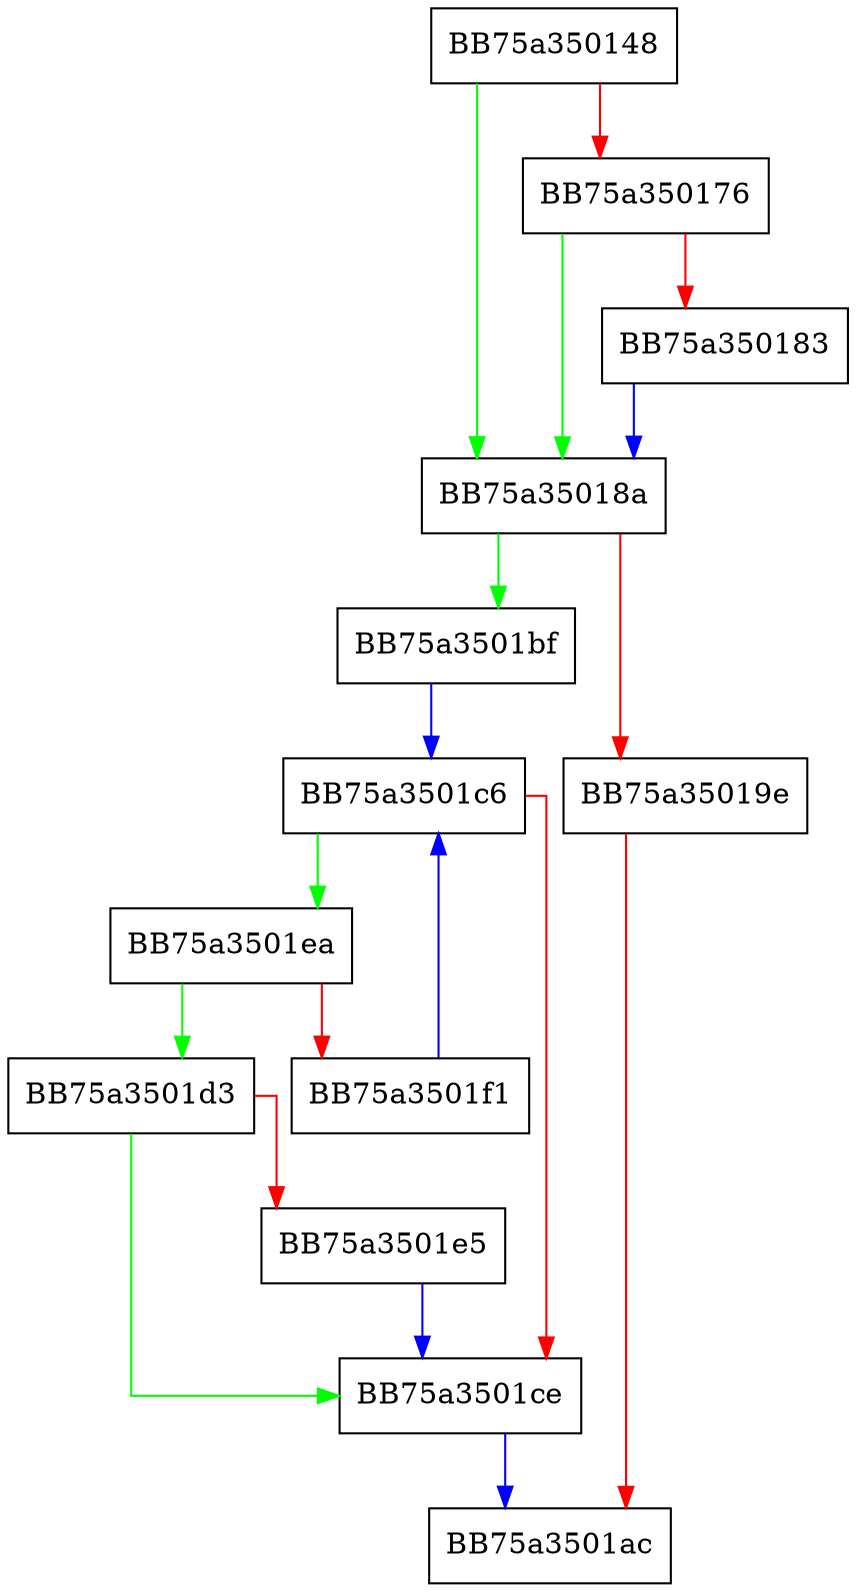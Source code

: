 digraph queryKey {
  node [shape="box"];
  graph [splines=ortho];
  BB75a350148 -> BB75a35018a [color="green"];
  BB75a350148 -> BB75a350176 [color="red"];
  BB75a350176 -> BB75a35018a [color="green"];
  BB75a350176 -> BB75a350183 [color="red"];
  BB75a350183 -> BB75a35018a [color="blue"];
  BB75a35018a -> BB75a3501bf [color="green"];
  BB75a35018a -> BB75a35019e [color="red"];
  BB75a35019e -> BB75a3501ac [color="red"];
  BB75a3501bf -> BB75a3501c6 [color="blue"];
  BB75a3501c6 -> BB75a3501ea [color="green"];
  BB75a3501c6 -> BB75a3501ce [color="red"];
  BB75a3501ce -> BB75a3501ac [color="blue"];
  BB75a3501d3 -> BB75a3501ce [color="green"];
  BB75a3501d3 -> BB75a3501e5 [color="red"];
  BB75a3501e5 -> BB75a3501ce [color="blue"];
  BB75a3501ea -> BB75a3501d3 [color="green"];
  BB75a3501ea -> BB75a3501f1 [color="red"];
  BB75a3501f1 -> BB75a3501c6 [color="blue"];
}